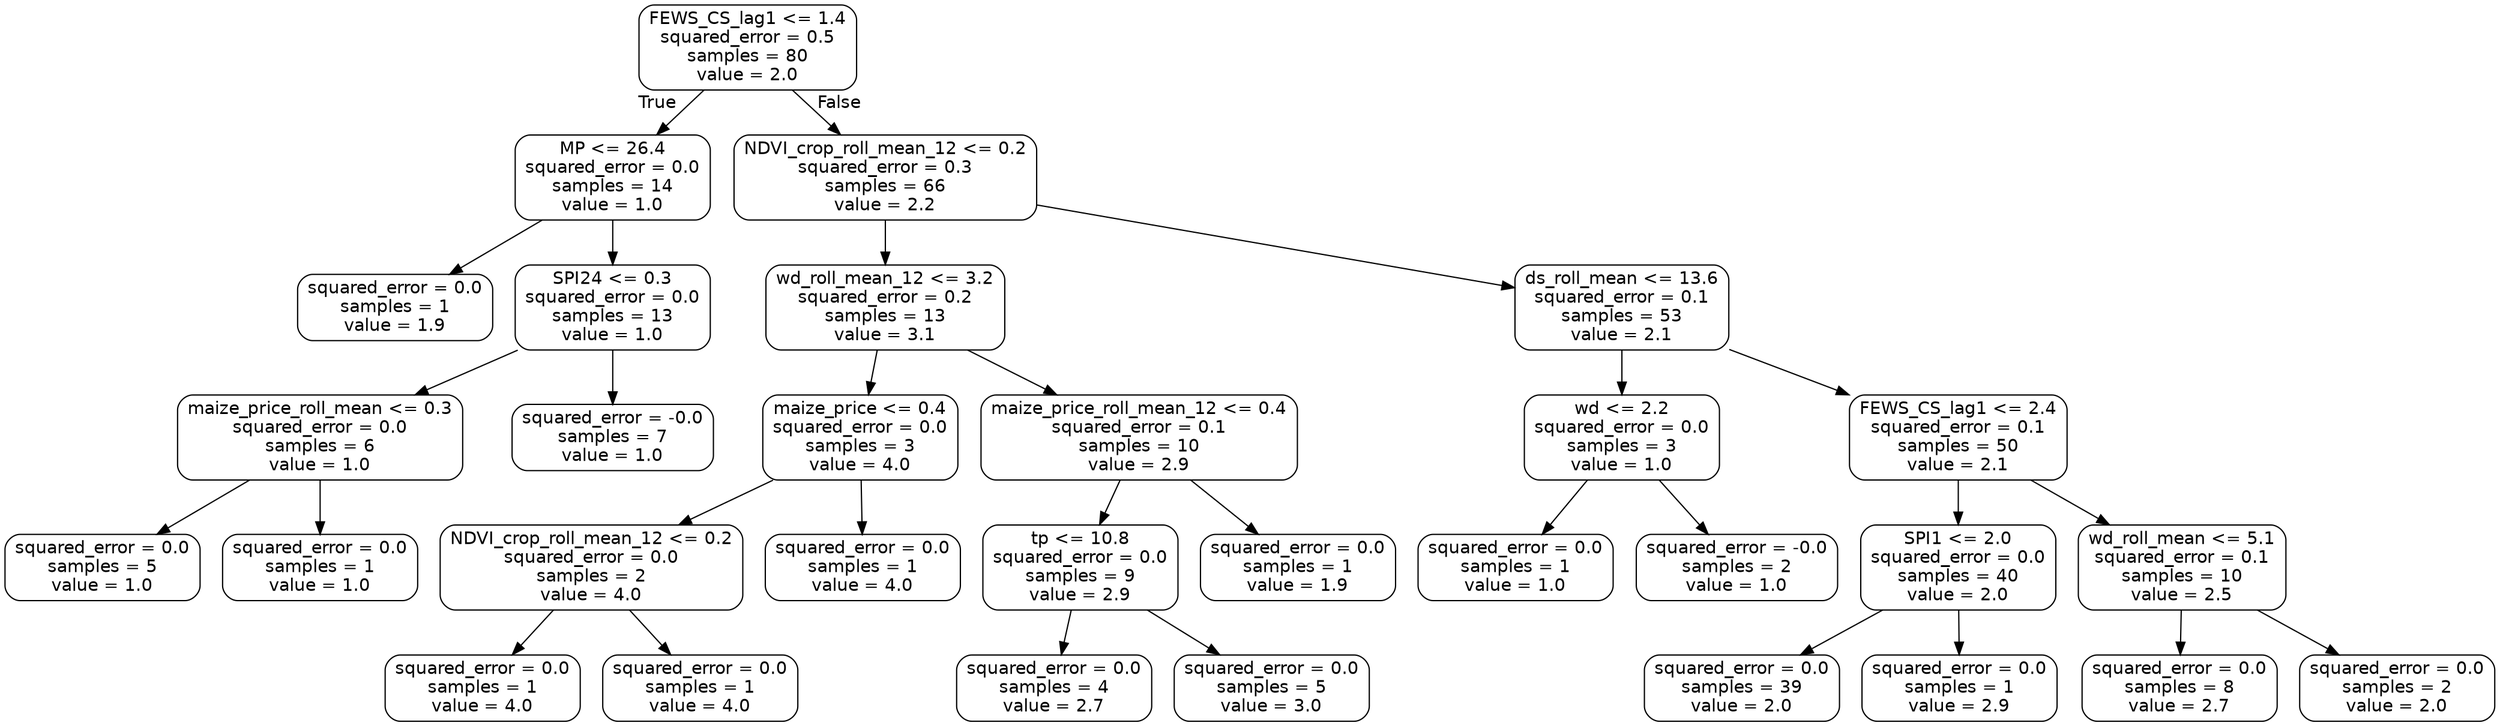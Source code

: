 digraph Tree {
node [shape=box, style="rounded", color="black", fontname="helvetica"] ;
edge [fontname="helvetica"] ;
0 [label="FEWS_CS_lag1 <= 1.4\nsquared_error = 0.5\nsamples = 80\nvalue = 2.0"] ;
1 [label="MP <= 26.4\nsquared_error = 0.0\nsamples = 14\nvalue = 1.0"] ;
0 -> 1 [labeldistance=2.5, labelangle=45, headlabel="True"] ;
2 [label="squared_error = 0.0\nsamples = 1\nvalue = 1.9"] ;
1 -> 2 ;
3 [label="SPI24 <= 0.3\nsquared_error = 0.0\nsamples = 13\nvalue = 1.0"] ;
1 -> 3 ;
4 [label="maize_price_roll_mean <= 0.3\nsquared_error = 0.0\nsamples = 6\nvalue = 1.0"] ;
3 -> 4 ;
5 [label="squared_error = 0.0\nsamples = 5\nvalue = 1.0"] ;
4 -> 5 ;
6 [label="squared_error = 0.0\nsamples = 1\nvalue = 1.0"] ;
4 -> 6 ;
7 [label="squared_error = -0.0\nsamples = 7\nvalue = 1.0"] ;
3 -> 7 ;
8 [label="NDVI_crop_roll_mean_12 <= 0.2\nsquared_error = 0.3\nsamples = 66\nvalue = 2.2"] ;
0 -> 8 [labeldistance=2.5, labelangle=-45, headlabel="False"] ;
9 [label="wd_roll_mean_12 <= 3.2\nsquared_error = 0.2\nsamples = 13\nvalue = 3.1"] ;
8 -> 9 ;
10 [label="maize_price <= 0.4\nsquared_error = 0.0\nsamples = 3\nvalue = 4.0"] ;
9 -> 10 ;
11 [label="NDVI_crop_roll_mean_12 <= 0.2\nsquared_error = 0.0\nsamples = 2\nvalue = 4.0"] ;
10 -> 11 ;
12 [label="squared_error = 0.0\nsamples = 1\nvalue = 4.0"] ;
11 -> 12 ;
13 [label="squared_error = 0.0\nsamples = 1\nvalue = 4.0"] ;
11 -> 13 ;
14 [label="squared_error = 0.0\nsamples = 1\nvalue = 4.0"] ;
10 -> 14 ;
15 [label="maize_price_roll_mean_12 <= 0.4\nsquared_error = 0.1\nsamples = 10\nvalue = 2.9"] ;
9 -> 15 ;
16 [label="tp <= 10.8\nsquared_error = 0.0\nsamples = 9\nvalue = 2.9"] ;
15 -> 16 ;
17 [label="squared_error = 0.0\nsamples = 4\nvalue = 2.7"] ;
16 -> 17 ;
18 [label="squared_error = 0.0\nsamples = 5\nvalue = 3.0"] ;
16 -> 18 ;
19 [label="squared_error = 0.0\nsamples = 1\nvalue = 1.9"] ;
15 -> 19 ;
20 [label="ds_roll_mean <= 13.6\nsquared_error = 0.1\nsamples = 53\nvalue = 2.1"] ;
8 -> 20 ;
21 [label="wd <= 2.2\nsquared_error = 0.0\nsamples = 3\nvalue = 1.0"] ;
20 -> 21 ;
22 [label="squared_error = 0.0\nsamples = 1\nvalue = 1.0"] ;
21 -> 22 ;
23 [label="squared_error = -0.0\nsamples = 2\nvalue = 1.0"] ;
21 -> 23 ;
24 [label="FEWS_CS_lag1 <= 2.4\nsquared_error = 0.1\nsamples = 50\nvalue = 2.1"] ;
20 -> 24 ;
25 [label="SPI1 <= 2.0\nsquared_error = 0.0\nsamples = 40\nvalue = 2.0"] ;
24 -> 25 ;
26 [label="squared_error = 0.0\nsamples = 39\nvalue = 2.0"] ;
25 -> 26 ;
27 [label="squared_error = 0.0\nsamples = 1\nvalue = 2.9"] ;
25 -> 27 ;
28 [label="wd_roll_mean <= 5.1\nsquared_error = 0.1\nsamples = 10\nvalue = 2.5"] ;
24 -> 28 ;
29 [label="squared_error = 0.0\nsamples = 8\nvalue = 2.7"] ;
28 -> 29 ;
30 [label="squared_error = 0.0\nsamples = 2\nvalue = 2.0"] ;
28 -> 30 ;
}